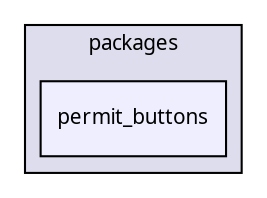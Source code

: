 digraph "packages/permit/packages/permit_buttons/" {
  compound=true
  node [ fontsize="10", fontname="FreeSans.ttf"];
  edge [ labelfontsize="10", labelfontname="FreeSans.ttf"];
  subgraph clusterdir_ba817ab0780f95827f843ef49f61c250 {
    graph [ bgcolor="#ddddee", pencolor="black", label="packages" fontname="FreeSans.ttf", fontsize="10", URL="dir_ba817ab0780f95827f843ef49f61c250.html"]
  dir_fa0900403fa48833b0e24cc39985d19e [shape=box, label="permit_buttons", style="filled", fillcolor="#eeeeff", pencolor="black", URL="dir_fa0900403fa48833b0e24cc39985d19e.html"];
  }
}
